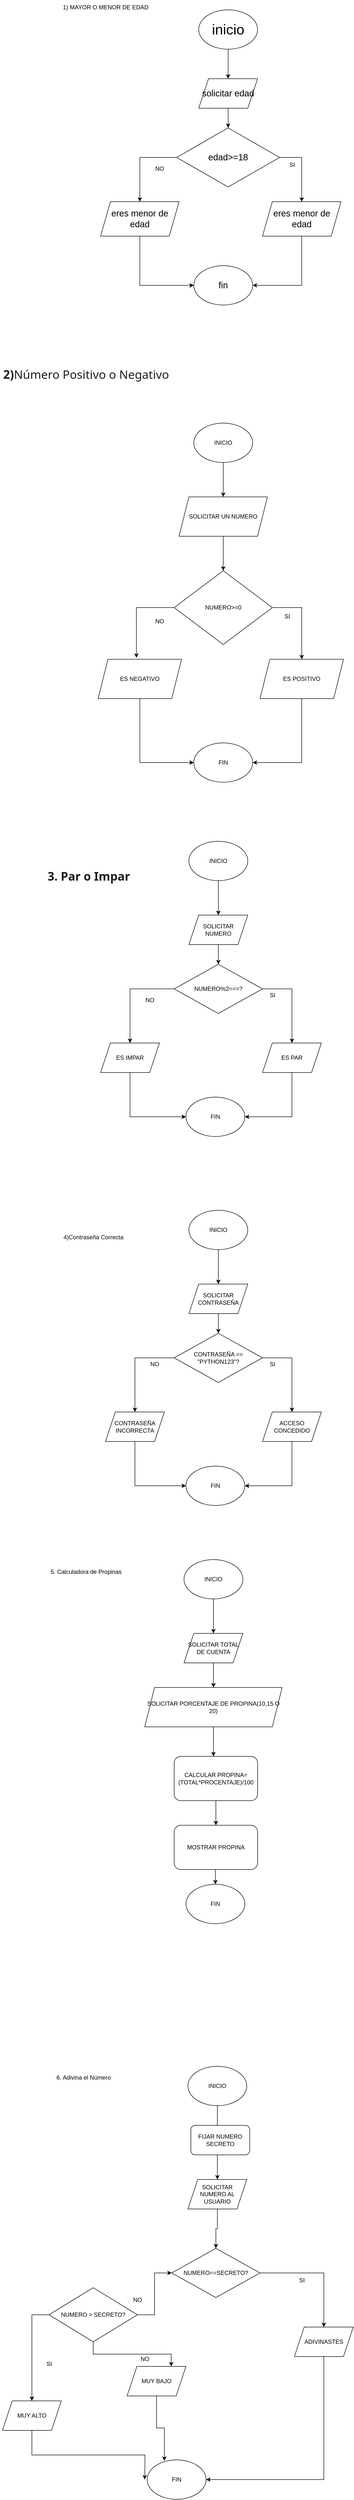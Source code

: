 <mxfile version="26.2.14">
  <diagram name="Página-1" id="weQ07fwS_ckc1P7WR3N9">
    <mxGraphModel dx="1537" dy="793" grid="1" gridSize="10" guides="1" tooltips="1" connect="1" arrows="1" fold="1" page="1" pageScale="1" pageWidth="827" pageHeight="1169" math="0" shadow="0">
      <root>
        <mxCell id="0" />
        <mxCell id="1" parent="0" />
        <mxCell id="2B0hfktGACySdo1leKU8-14" style="edgeStyle=orthogonalEdgeStyle;rounded=0;orthogonalLoop=1;jettySize=auto;html=1;exitX=0.5;exitY=1;exitDx=0;exitDy=0;" edge="1" parent="1" source="2B0hfktGACySdo1leKU8-4" target="2B0hfktGACySdo1leKU8-5">
          <mxGeometry relative="1" as="geometry" />
        </mxCell>
        <mxCell id="2B0hfktGACySdo1leKU8-4" value="&lt;font style=&quot;font-size: 29px;&quot;&gt;inicio&lt;/font&gt;" style="ellipse;whiteSpace=wrap;html=1;" vertex="1" parent="1">
          <mxGeometry x="320" y="90" width="120" height="80" as="geometry" />
        </mxCell>
        <mxCell id="2B0hfktGACySdo1leKU8-13" style="edgeStyle=orthogonalEdgeStyle;rounded=0;orthogonalLoop=1;jettySize=auto;html=1;exitX=0.5;exitY=1;exitDx=0;exitDy=0;entryX=0.5;entryY=0;entryDx=0;entryDy=0;" edge="1" parent="1" source="2B0hfktGACySdo1leKU8-5" target="2B0hfktGACySdo1leKU8-6">
          <mxGeometry relative="1" as="geometry" />
        </mxCell>
        <mxCell id="2B0hfktGACySdo1leKU8-5" value="&lt;font style=&quot;font-size: 18px;&quot;&gt;solicitar edad&lt;/font&gt;" style="shape=parallelogram;perimeter=parallelogramPerimeter;whiteSpace=wrap;html=1;fixedSize=1;" vertex="1" parent="1">
          <mxGeometry x="320" y="230" width="120" height="60" as="geometry" />
        </mxCell>
        <mxCell id="2B0hfktGACySdo1leKU8-11" style="edgeStyle=orthogonalEdgeStyle;rounded=0;orthogonalLoop=1;jettySize=auto;html=1;exitX=0;exitY=0.5;exitDx=0;exitDy=0;" edge="1" parent="1" source="2B0hfktGACySdo1leKU8-6" target="2B0hfktGACySdo1leKU8-7">
          <mxGeometry relative="1" as="geometry" />
        </mxCell>
        <mxCell id="2B0hfktGACySdo1leKU8-12" style="edgeStyle=orthogonalEdgeStyle;rounded=0;orthogonalLoop=1;jettySize=auto;html=1;exitX=1;exitY=0.5;exitDx=0;exitDy=0;entryX=0.5;entryY=0;entryDx=0;entryDy=0;" edge="1" parent="1" source="2B0hfktGACySdo1leKU8-6" target="2B0hfktGACySdo1leKU8-8">
          <mxGeometry relative="1" as="geometry" />
        </mxCell>
        <mxCell id="2B0hfktGACySdo1leKU8-6" value="&lt;font style=&quot;font-size: 18px;&quot;&gt;edad&amp;gt;=18&lt;/font&gt;" style="rhombus;whiteSpace=wrap;html=1;" vertex="1" parent="1">
          <mxGeometry x="275" y="330" width="210" height="120" as="geometry" />
        </mxCell>
        <mxCell id="2B0hfktGACySdo1leKU8-15" style="edgeStyle=orthogonalEdgeStyle;rounded=0;orthogonalLoop=1;jettySize=auto;html=1;exitX=0.5;exitY=1;exitDx=0;exitDy=0;entryX=0;entryY=0.5;entryDx=0;entryDy=0;" edge="1" parent="1" source="2B0hfktGACySdo1leKU8-7" target="2B0hfktGACySdo1leKU8-9">
          <mxGeometry relative="1" as="geometry" />
        </mxCell>
        <mxCell id="2B0hfktGACySdo1leKU8-7" value="&lt;font style=&quot;font-size: 18px;&quot;&gt;eres menor de edad&lt;/font&gt;" style="shape=parallelogram;perimeter=parallelogramPerimeter;whiteSpace=wrap;html=1;fixedSize=1;" vertex="1" parent="1">
          <mxGeometry x="120" y="480" width="160" height="70" as="geometry" />
        </mxCell>
        <mxCell id="2B0hfktGACySdo1leKU8-16" style="edgeStyle=orthogonalEdgeStyle;rounded=0;orthogonalLoop=1;jettySize=auto;html=1;exitX=0.5;exitY=1;exitDx=0;exitDy=0;entryX=1;entryY=0.5;entryDx=0;entryDy=0;" edge="1" parent="1" source="2B0hfktGACySdo1leKU8-8" target="2B0hfktGACySdo1leKU8-9">
          <mxGeometry relative="1" as="geometry" />
        </mxCell>
        <mxCell id="2B0hfktGACySdo1leKU8-8" value="&lt;font style=&quot;font-size: 18px;&quot;&gt;eres menor de edad&lt;/font&gt;" style="shape=parallelogram;perimeter=parallelogramPerimeter;whiteSpace=wrap;html=1;fixedSize=1;" vertex="1" parent="1">
          <mxGeometry x="450" y="480" width="160" height="70" as="geometry" />
        </mxCell>
        <mxCell id="2B0hfktGACySdo1leKU8-9" value="&lt;font style=&quot;font-size: 18px;&quot;&gt;fin&lt;/font&gt;" style="ellipse;whiteSpace=wrap;html=1;" vertex="1" parent="1">
          <mxGeometry x="310" y="610" width="120" height="80" as="geometry" />
        </mxCell>
        <mxCell id="2B0hfktGACySdo1leKU8-17" value="NO" style="text;html=1;align=center;verticalAlign=middle;resizable=0;points=[];autosize=1;strokeColor=none;fillColor=none;" vertex="1" parent="1">
          <mxGeometry x="220" y="398" width="40" height="30" as="geometry" />
        </mxCell>
        <mxCell id="2B0hfktGACySdo1leKU8-18" value="SI" style="text;html=1;align=center;verticalAlign=middle;resizable=0;points=[];autosize=1;strokeColor=none;fillColor=none;" vertex="1" parent="1">
          <mxGeometry x="495" y="390" width="30" height="30" as="geometry" />
        </mxCell>
        <mxCell id="2B0hfktGACySdo1leKU8-19" value="1) MAYOR O MENOR DE EDAD" style="text;html=1;align=center;verticalAlign=middle;resizable=0;points=[];autosize=1;strokeColor=none;fillColor=none;" vertex="1" parent="1">
          <mxGeometry x="30" y="70" width="200" height="30" as="geometry" />
        </mxCell>
        <mxCell id="2B0hfktGACySdo1leKU8-22" value="&lt;h3 style=&quot;box-sizing: border-box; color: rgb(28, 30, 33); font-family: system-ui, -apple-system, &amp;quot;Segoe UI&amp;quot;, Roboto, Ubuntu, Cantarell, &amp;quot;Noto Sans&amp;quot;, sans-serif, BlinkMacSystemFont, &amp;quot;Segoe UI&amp;quot;, Helvetica, Arial, sans-serif, &amp;quot;Apple Color Emoji&amp;quot;, &amp;quot;Segoe UI Emoji&amp;quot;, &amp;quot;Segoe UI Symbol&amp;quot;; line-height: 1.25; margin: 30px 0px 20px; font-size: 24px; scroll-margin-top: 68px; --ifm-h3-font-size: 1.5rem; text-align: start; text-wrap-mode: wrap;&quot; id=&quot;2-número-positivo-o-negativo&quot; class=&quot;anchor anchorWithStickyNavbar_LWe7&quot;&gt;2)&lt;span style=&quot;color: light-dark(rgb(28, 30, 33), rgb(210, 212, 214)); background-color: transparent; font-weight: normal;&quot;&gt;Número Positivo o Negativo&lt;/span&gt;&lt;/h3&gt;" style="text;html=1;align=center;verticalAlign=middle;resizable=0;points=[];autosize=1;strokeColor=none;fillColor=none;" vertex="1" parent="1">
          <mxGeometry x="-85" y="780" width="350" height="90" as="geometry" />
        </mxCell>
        <mxCell id="2B0hfktGACySdo1leKU8-29" style="edgeStyle=orthogonalEdgeStyle;rounded=0;orthogonalLoop=1;jettySize=auto;html=1;exitX=0.5;exitY=1;exitDx=0;exitDy=0;" edge="1" parent="1" source="2B0hfktGACySdo1leKU8-23" target="2B0hfktGACySdo1leKU8-24">
          <mxGeometry relative="1" as="geometry" />
        </mxCell>
        <mxCell id="2B0hfktGACySdo1leKU8-23" value="INICIO" style="ellipse;whiteSpace=wrap;html=1;" vertex="1" parent="1">
          <mxGeometry x="310" y="930" width="120" height="80" as="geometry" />
        </mxCell>
        <mxCell id="2B0hfktGACySdo1leKU8-30" style="edgeStyle=orthogonalEdgeStyle;rounded=0;orthogonalLoop=1;jettySize=auto;html=1;exitX=0.5;exitY=1;exitDx=0;exitDy=0;entryX=0.5;entryY=0;entryDx=0;entryDy=0;" edge="1" parent="1" source="2B0hfktGACySdo1leKU8-24" target="2B0hfktGACySdo1leKU8-25">
          <mxGeometry relative="1" as="geometry" />
        </mxCell>
        <mxCell id="2B0hfktGACySdo1leKU8-24" value="SOLICITAR UN NUMERO" style="shape=parallelogram;perimeter=parallelogramPerimeter;whiteSpace=wrap;html=1;fixedSize=1;" vertex="1" parent="1">
          <mxGeometry x="280" y="1080" width="180" height="80" as="geometry" />
        </mxCell>
        <mxCell id="2B0hfktGACySdo1leKU8-32" style="edgeStyle=orthogonalEdgeStyle;rounded=0;orthogonalLoop=1;jettySize=auto;html=1;exitX=1;exitY=0.5;exitDx=0;exitDy=0;entryX=0.5;entryY=0;entryDx=0;entryDy=0;" edge="1" parent="1" source="2B0hfktGACySdo1leKU8-25" target="2B0hfktGACySdo1leKU8-27">
          <mxGeometry relative="1" as="geometry" />
        </mxCell>
        <mxCell id="2B0hfktGACySdo1leKU8-25" value="NUMERO&amp;gt;=0" style="rhombus;whiteSpace=wrap;html=1;" vertex="1" parent="1">
          <mxGeometry x="270" y="1230" width="200" height="150" as="geometry" />
        </mxCell>
        <mxCell id="2B0hfktGACySdo1leKU8-33" style="edgeStyle=orthogonalEdgeStyle;rounded=0;orthogonalLoop=1;jettySize=auto;html=1;exitX=0.5;exitY=1;exitDx=0;exitDy=0;entryX=0;entryY=0.5;entryDx=0;entryDy=0;" edge="1" parent="1" source="2B0hfktGACySdo1leKU8-26" target="2B0hfktGACySdo1leKU8-28">
          <mxGeometry relative="1" as="geometry" />
        </mxCell>
        <mxCell id="2B0hfktGACySdo1leKU8-26" value="ES NEGATIVO" style="shape=parallelogram;perimeter=parallelogramPerimeter;whiteSpace=wrap;html=1;fixedSize=1;" vertex="1" parent="1">
          <mxGeometry x="115" y="1410" width="170" height="80" as="geometry" />
        </mxCell>
        <mxCell id="2B0hfktGACySdo1leKU8-34" style="edgeStyle=orthogonalEdgeStyle;rounded=0;orthogonalLoop=1;jettySize=auto;html=1;exitX=0.5;exitY=1;exitDx=0;exitDy=0;entryX=1;entryY=0.5;entryDx=0;entryDy=0;" edge="1" parent="1" source="2B0hfktGACySdo1leKU8-27" target="2B0hfktGACySdo1leKU8-28">
          <mxGeometry relative="1" as="geometry" />
        </mxCell>
        <mxCell id="2B0hfktGACySdo1leKU8-27" value="ES POSITIVO" style="shape=parallelogram;perimeter=parallelogramPerimeter;whiteSpace=wrap;html=1;fixedSize=1;" vertex="1" parent="1">
          <mxGeometry x="445" y="1410" width="170" height="80" as="geometry" />
        </mxCell>
        <mxCell id="2B0hfktGACySdo1leKU8-28" value="FIN" style="ellipse;whiteSpace=wrap;html=1;" vertex="1" parent="1">
          <mxGeometry x="310" y="1580" width="120" height="80" as="geometry" />
        </mxCell>
        <mxCell id="2B0hfktGACySdo1leKU8-31" style="edgeStyle=orthogonalEdgeStyle;rounded=0;orthogonalLoop=1;jettySize=auto;html=1;exitX=0;exitY=0.5;exitDx=0;exitDy=0;entryX=0.459;entryY=-0.037;entryDx=0;entryDy=0;entryPerimeter=0;" edge="1" parent="1" source="2B0hfktGACySdo1leKU8-25" target="2B0hfktGACySdo1leKU8-26">
          <mxGeometry relative="1" as="geometry" />
        </mxCell>
        <mxCell id="2B0hfktGACySdo1leKU8-43" style="edgeStyle=orthogonalEdgeStyle;rounded=0;orthogonalLoop=1;jettySize=auto;html=1;exitX=0.5;exitY=1;exitDx=0;exitDy=0;entryX=0.5;entryY=0;entryDx=0;entryDy=0;" edge="1" parent="1" source="2B0hfktGACySdo1leKU8-35" target="2B0hfktGACySdo1leKU8-38">
          <mxGeometry relative="1" as="geometry" />
        </mxCell>
        <mxCell id="2B0hfktGACySdo1leKU8-35" value="INICIO" style="ellipse;whiteSpace=wrap;html=1;" vertex="1" parent="1">
          <mxGeometry x="300" y="1780" width="120" height="80" as="geometry" />
        </mxCell>
        <mxCell id="2B0hfktGACySdo1leKU8-36" value="&lt;h3 style=&quot;box-sizing: border-box; color: rgb(28, 30, 33); font-family: system-ui, -apple-system, &amp;quot;Segoe UI&amp;quot;, Roboto, Ubuntu, Cantarell, &amp;quot;Noto Sans&amp;quot;, sans-serif, BlinkMacSystemFont, &amp;quot;Segoe UI&amp;quot;, Helvetica, Arial, sans-serif, &amp;quot;Apple Color Emoji&amp;quot;, &amp;quot;Segoe UI Emoji&amp;quot;, &amp;quot;Segoe UI Symbol&amp;quot;; line-height: 1.25; margin: 30px 0px 20px; font-size: 24px; scroll-margin-top: 68px; --ifm-h3-font-size: 1.5rem; text-wrap-mode: wrap;&quot; id=&quot;3-par-o-impar&quot; class=&quot;anchor anchorWithStickyNavbar_LWe7&quot;&gt;3. Par o Impar&lt;a style=&quot;box-sizing: border-box; transition: opacity 0.2s; color: rgb(0, 122, 255); text-decoration-line: none; text-decoration-style: solid; text-decoration-color: rgb(0, 122, 255); opacity: 1; padding-left: 0.5rem; user-select: none;&quot; title=&quot;Direct link to 3. Par o Impar&quot; aria-label=&quot;Direct link to 3. Par o Impar&quot; class=&quot;hash-link&quot; href=&quot;https://learn.andrescortes.dev/docs/python/fundamentos/semana-1/dia-1/ejercicios#3-par-o-impar&quot;&gt;​&lt;/a&gt;&lt;/h3&gt;&lt;p style=&quot;box-sizing: border-box; margin: 0px 0px 20px; color: rgb(28, 30, 33); font-family: system-ui, -apple-system, &amp;quot;Segoe UI&amp;quot;, Roboto, Ubuntu, Cantarell, &amp;quot;Noto Sans&amp;quot;, sans-serif, BlinkMacSystemFont, &amp;quot;Segoe UI&amp;quot;, Helvetica, Arial, sans-serif, &amp;quot;Apple Color Emoji&amp;quot;, &amp;quot;Segoe UI Emoji&amp;quot;, &amp;quot;Segoe UI Symbol&amp;quot;; font-size: 16px; text-wrap-mode: wrap;&quot;&gt;&lt;br&gt;&lt;/p&gt;" style="text;html=1;align=left;verticalAlign=middle;resizable=0;points=[];autosize=1;strokeColor=none;fillColor=none;" vertex="1" parent="1">
          <mxGeometry x="10" y="1800" width="190" height="130" as="geometry" />
        </mxCell>
        <mxCell id="2B0hfktGACySdo1leKU8-44" style="edgeStyle=orthogonalEdgeStyle;rounded=0;orthogonalLoop=1;jettySize=auto;html=1;exitX=0.5;exitY=1;exitDx=0;exitDy=0;entryX=0.5;entryY=0;entryDx=0;entryDy=0;" edge="1" parent="1" source="2B0hfktGACySdo1leKU8-38" target="2B0hfktGACySdo1leKU8-39">
          <mxGeometry relative="1" as="geometry" />
        </mxCell>
        <mxCell id="2B0hfktGACySdo1leKU8-38" value="SOLICITAR NUMERO" style="shape=parallelogram;perimeter=parallelogramPerimeter;whiteSpace=wrap;html=1;fixedSize=1;" vertex="1" parent="1">
          <mxGeometry x="300" y="1930" width="120" height="60" as="geometry" />
        </mxCell>
        <mxCell id="2B0hfktGACySdo1leKU8-45" style="edgeStyle=orthogonalEdgeStyle;rounded=0;orthogonalLoop=1;jettySize=auto;html=1;exitX=0;exitY=0.5;exitDx=0;exitDy=0;entryX=0.5;entryY=0;entryDx=0;entryDy=0;" edge="1" parent="1" source="2B0hfktGACySdo1leKU8-39" target="2B0hfktGACySdo1leKU8-40">
          <mxGeometry relative="1" as="geometry" />
        </mxCell>
        <mxCell id="2B0hfktGACySdo1leKU8-46" style="edgeStyle=orthogonalEdgeStyle;rounded=0;orthogonalLoop=1;jettySize=auto;html=1;exitX=1;exitY=0.5;exitDx=0;exitDy=0;entryX=0.5;entryY=0;entryDx=0;entryDy=0;" edge="1" parent="1" source="2B0hfktGACySdo1leKU8-39" target="2B0hfktGACySdo1leKU8-41">
          <mxGeometry relative="1" as="geometry" />
        </mxCell>
        <mxCell id="2B0hfktGACySdo1leKU8-39" value="NUMERO%2===?" style="rhombus;whiteSpace=wrap;html=1;" vertex="1" parent="1">
          <mxGeometry x="270" y="2030" width="180" height="100" as="geometry" />
        </mxCell>
        <mxCell id="2B0hfktGACySdo1leKU8-47" style="edgeStyle=orthogonalEdgeStyle;rounded=0;orthogonalLoop=1;jettySize=auto;html=1;exitX=0.5;exitY=1;exitDx=0;exitDy=0;entryX=0;entryY=0.5;entryDx=0;entryDy=0;" edge="1" parent="1" source="2B0hfktGACySdo1leKU8-40" target="2B0hfktGACySdo1leKU8-42">
          <mxGeometry relative="1" as="geometry" />
        </mxCell>
        <mxCell id="2B0hfktGACySdo1leKU8-40" value="ES IMPAR" style="shape=parallelogram;perimeter=parallelogramPerimeter;whiteSpace=wrap;html=1;fixedSize=1;" vertex="1" parent="1">
          <mxGeometry x="120" y="2190" width="120" height="60" as="geometry" />
        </mxCell>
        <mxCell id="2B0hfktGACySdo1leKU8-48" style="edgeStyle=orthogonalEdgeStyle;rounded=0;orthogonalLoop=1;jettySize=auto;html=1;exitX=0.5;exitY=1;exitDx=0;exitDy=0;entryX=1;entryY=0.5;entryDx=0;entryDy=0;" edge="1" parent="1" source="2B0hfktGACySdo1leKU8-41" target="2B0hfktGACySdo1leKU8-42">
          <mxGeometry relative="1" as="geometry" />
        </mxCell>
        <mxCell id="2B0hfktGACySdo1leKU8-41" value="ES PAR" style="shape=parallelogram;perimeter=parallelogramPerimeter;whiteSpace=wrap;html=1;fixedSize=1;" vertex="1" parent="1">
          <mxGeometry x="450" y="2190" width="120" height="60" as="geometry" />
        </mxCell>
        <mxCell id="2B0hfktGACySdo1leKU8-42" value="FIN" style="ellipse;whiteSpace=wrap;html=1;" vertex="1" parent="1">
          <mxGeometry x="294" y="2300" width="120" height="80" as="geometry" />
        </mxCell>
        <mxCell id="2B0hfktGACySdo1leKU8-49" value="NO" style="text;html=1;align=center;verticalAlign=middle;resizable=0;points=[];autosize=1;strokeColor=none;fillColor=none;" vertex="1" parent="1">
          <mxGeometry x="200" y="2088" width="40" height="30" as="geometry" />
        </mxCell>
        <mxCell id="2B0hfktGACySdo1leKU8-50" value="SI" style="text;html=1;align=center;verticalAlign=middle;resizable=0;points=[];autosize=1;strokeColor=none;fillColor=none;" vertex="1" parent="1">
          <mxGeometry x="455" y="2078" width="30" height="30" as="geometry" />
        </mxCell>
        <mxCell id="2B0hfktGACySdo1leKU8-51" value="NO" style="text;html=1;align=center;verticalAlign=middle;resizable=0;points=[];autosize=1;strokeColor=none;fillColor=none;" vertex="1" parent="1">
          <mxGeometry x="220" y="1318" width="40" height="30" as="geometry" />
        </mxCell>
        <mxCell id="2B0hfktGACySdo1leKU8-52" value="SI" style="text;html=1;align=center;verticalAlign=middle;resizable=0;points=[];autosize=1;strokeColor=none;fillColor=none;" vertex="1" parent="1">
          <mxGeometry x="485" y="1308" width="30" height="30" as="geometry" />
        </mxCell>
        <mxCell id="2B0hfktGACySdo1leKU8-53" style="edgeStyle=orthogonalEdgeStyle;rounded=0;orthogonalLoop=1;jettySize=auto;html=1;exitX=0.5;exitY=1;exitDx=0;exitDy=0;entryX=0.5;entryY=0;entryDx=0;entryDy=0;" edge="1" source="2B0hfktGACySdo1leKU8-54" target="2B0hfktGACySdo1leKU8-56" parent="1">
          <mxGeometry relative="1" as="geometry" />
        </mxCell>
        <mxCell id="2B0hfktGACySdo1leKU8-54" value="INICIO" style="ellipse;whiteSpace=wrap;html=1;" vertex="1" parent="1">
          <mxGeometry x="300" y="2530" width="120" height="80" as="geometry" />
        </mxCell>
        <mxCell id="2B0hfktGACySdo1leKU8-55" style="edgeStyle=orthogonalEdgeStyle;rounded=0;orthogonalLoop=1;jettySize=auto;html=1;exitX=0.5;exitY=1;exitDx=0;exitDy=0;entryX=0.5;entryY=0;entryDx=0;entryDy=0;" edge="1" source="2B0hfktGACySdo1leKU8-56" target="2B0hfktGACySdo1leKU8-58" parent="1">
          <mxGeometry relative="1" as="geometry" />
        </mxCell>
        <mxCell id="2B0hfktGACySdo1leKU8-56" value="SOLICITAR CONTRASEÑA" style="shape=parallelogram;perimeter=parallelogramPerimeter;whiteSpace=wrap;html=1;fixedSize=1;" vertex="1" parent="1">
          <mxGeometry x="300" y="2680" width="120" height="60" as="geometry" />
        </mxCell>
        <mxCell id="2B0hfktGACySdo1leKU8-57" style="edgeStyle=orthogonalEdgeStyle;rounded=0;orthogonalLoop=1;jettySize=auto;html=1;exitX=1;exitY=0.5;exitDx=0;exitDy=0;entryX=0.5;entryY=0;entryDx=0;entryDy=0;" edge="1" source="2B0hfktGACySdo1leKU8-58" target="2B0hfktGACySdo1leKU8-60" parent="1">
          <mxGeometry relative="1" as="geometry" />
        </mxCell>
        <mxCell id="2B0hfktGACySdo1leKU8-64" style="edgeStyle=orthogonalEdgeStyle;rounded=0;orthogonalLoop=1;jettySize=auto;html=1;exitX=0;exitY=0.5;exitDx=0;exitDy=0;" edge="1" parent="1" source="2B0hfktGACySdo1leKU8-58" target="2B0hfktGACySdo1leKU8-63">
          <mxGeometry relative="1" as="geometry" />
        </mxCell>
        <mxCell id="2B0hfktGACySdo1leKU8-58" value="CONTRASEÑA == &quot;PYTHON123&quot;?" style="rhombus;whiteSpace=wrap;html=1;" vertex="1" parent="1">
          <mxGeometry x="270" y="2780" width="180" height="100" as="geometry" />
        </mxCell>
        <mxCell id="2B0hfktGACySdo1leKU8-59" style="edgeStyle=orthogonalEdgeStyle;rounded=0;orthogonalLoop=1;jettySize=auto;html=1;exitX=0.5;exitY=1;exitDx=0;exitDy=0;entryX=1;entryY=0.5;entryDx=0;entryDy=0;" edge="1" source="2B0hfktGACySdo1leKU8-60" target="2B0hfktGACySdo1leKU8-61" parent="1">
          <mxGeometry relative="1" as="geometry" />
        </mxCell>
        <mxCell id="2B0hfktGACySdo1leKU8-60" value="ACCESO CONCEDIDO" style="shape=parallelogram;perimeter=parallelogramPerimeter;whiteSpace=wrap;html=1;fixedSize=1;" vertex="1" parent="1">
          <mxGeometry x="450" y="2940" width="120" height="60" as="geometry" />
        </mxCell>
        <mxCell id="2B0hfktGACySdo1leKU8-61" value="FIN" style="ellipse;whiteSpace=wrap;html=1;" vertex="1" parent="1">
          <mxGeometry x="294" y="3050" width="120" height="80" as="geometry" />
        </mxCell>
        <mxCell id="2B0hfktGACySdo1leKU8-62" value="SI" style="text;html=1;align=center;verticalAlign=middle;resizable=0;points=[];autosize=1;strokeColor=none;fillColor=none;" vertex="1" parent="1">
          <mxGeometry x="455" y="2828" width="30" height="30" as="geometry" />
        </mxCell>
        <mxCell id="2B0hfktGACySdo1leKU8-66" style="edgeStyle=orthogonalEdgeStyle;rounded=0;orthogonalLoop=1;jettySize=auto;html=1;exitX=0.5;exitY=1;exitDx=0;exitDy=0;entryX=0;entryY=0.5;entryDx=0;entryDy=0;" edge="1" parent="1" source="2B0hfktGACySdo1leKU8-63" target="2B0hfktGACySdo1leKU8-61">
          <mxGeometry relative="1" as="geometry" />
        </mxCell>
        <mxCell id="2B0hfktGACySdo1leKU8-63" value="CONTRASEÑA INCORRECTA" style="shape=parallelogram;perimeter=parallelogramPerimeter;whiteSpace=wrap;html=1;fixedSize=1;" vertex="1" parent="1">
          <mxGeometry x="130" y="2940" width="120" height="60" as="geometry" />
        </mxCell>
        <mxCell id="2B0hfktGACySdo1leKU8-65" value="NO" style="text;html=1;align=center;verticalAlign=middle;resizable=0;points=[];autosize=1;strokeColor=none;fillColor=none;" vertex="1" parent="1">
          <mxGeometry x="210" y="2828" width="40" height="30" as="geometry" />
        </mxCell>
        <mxCell id="2B0hfktGACySdo1leKU8-67" style="edgeStyle=orthogonalEdgeStyle;rounded=0;orthogonalLoop=1;jettySize=auto;html=1;exitX=0.5;exitY=1;exitDx=0;exitDy=0;entryX=0.5;entryY=0;entryDx=0;entryDy=0;" edge="1" source="2B0hfktGACySdo1leKU8-68" target="2B0hfktGACySdo1leKU8-70" parent="1">
          <mxGeometry relative="1" as="geometry" />
        </mxCell>
        <mxCell id="2B0hfktGACySdo1leKU8-68" value="INICIO" style="ellipse;whiteSpace=wrap;html=1;" vertex="1" parent="1">
          <mxGeometry x="290" y="3240" width="120" height="80" as="geometry" />
        </mxCell>
        <mxCell id="2B0hfktGACySdo1leKU8-69" style="edgeStyle=orthogonalEdgeStyle;rounded=0;orthogonalLoop=1;jettySize=auto;html=1;exitX=0.5;exitY=1;exitDx=0;exitDy=0;entryX=0.5;entryY=0;entryDx=0;entryDy=0;" edge="1" source="2B0hfktGACySdo1leKU8-112" parent="1">
          <mxGeometry relative="1" as="geometry">
            <mxPoint x="350" y="3640" as="targetPoint" />
          </mxGeometry>
        </mxCell>
        <mxCell id="2B0hfktGACySdo1leKU8-113" value="" style="edgeStyle=orthogonalEdgeStyle;rounded=0;orthogonalLoop=1;jettySize=auto;html=1;" edge="1" parent="1" source="2B0hfktGACySdo1leKU8-70" target="2B0hfktGACySdo1leKU8-112">
          <mxGeometry relative="1" as="geometry" />
        </mxCell>
        <mxCell id="2B0hfktGACySdo1leKU8-70" value="SOLICITAR TOTAL DE CUENTA" style="shape=parallelogram;perimeter=parallelogramPerimeter;whiteSpace=wrap;html=1;fixedSize=1;" vertex="1" parent="1">
          <mxGeometry x="290" y="3390" width="120" height="60" as="geometry" />
        </mxCell>
        <mxCell id="2B0hfktGACySdo1leKU8-96" style="edgeStyle=orthogonalEdgeStyle;rounded=0;orthogonalLoop=1;jettySize=auto;html=1;exitX=0.5;exitY=1;exitDx=0;exitDy=0;entryX=0.5;entryY=0;entryDx=0;entryDy=0;" edge="1" source="2B0hfktGACySdo1leKU8-97" target="2B0hfktGACySdo1leKU8-99" parent="1">
          <mxGeometry relative="1" as="geometry" />
        </mxCell>
        <mxCell id="2B0hfktGACySdo1leKU8-97" value="INICIO" style="ellipse;whiteSpace=wrap;html=1;" vertex="1" parent="1">
          <mxGeometry x="298" y="4270" width="120" height="80" as="geometry" />
        </mxCell>
        <mxCell id="2B0hfktGACySdo1leKU8-98" style="edgeStyle=orthogonalEdgeStyle;rounded=0;orthogonalLoop=1;jettySize=auto;html=1;exitX=0.5;exitY=1;exitDx=0;exitDy=0;entryX=0.5;entryY=0;entryDx=0;entryDy=0;" edge="1" source="2B0hfktGACySdo1leKU8-99" target="2B0hfktGACySdo1leKU8-102" parent="1">
          <mxGeometry relative="1" as="geometry" />
        </mxCell>
        <mxCell id="2B0hfktGACySdo1leKU8-99" value="SOLICITAR NUMERO AL USUARIO" style="shape=parallelogram;perimeter=parallelogramPerimeter;whiteSpace=wrap;html=1;fixedSize=1;" vertex="1" parent="1">
          <mxGeometry x="298" y="4500" width="120" height="60" as="geometry" />
        </mxCell>
        <mxCell id="2B0hfktGACySdo1leKU8-100" style="edgeStyle=orthogonalEdgeStyle;rounded=0;orthogonalLoop=1;jettySize=auto;html=1;exitX=1;exitY=0.5;exitDx=0;exitDy=0;entryX=0.5;entryY=0;entryDx=0;entryDy=0;" edge="1" source="2B0hfktGACySdo1leKU8-102" target="2B0hfktGACySdo1leKU8-104" parent="1">
          <mxGeometry relative="1" as="geometry" />
        </mxCell>
        <mxCell id="2B0hfktGACySdo1leKU8-102" value="NUMERO==SECRETO?" style="rhombus;whiteSpace=wrap;html=1;" vertex="1" parent="1">
          <mxGeometry x="265" y="4640" width="180" height="100" as="geometry" />
        </mxCell>
        <mxCell id="2B0hfktGACySdo1leKU8-103" style="edgeStyle=orthogonalEdgeStyle;rounded=0;orthogonalLoop=1;jettySize=auto;html=1;exitX=0.5;exitY=1;exitDx=0;exitDy=0;entryX=1;entryY=0.5;entryDx=0;entryDy=0;" edge="1" source="2B0hfktGACySdo1leKU8-104" target="2B0hfktGACySdo1leKU8-105" parent="1">
          <mxGeometry relative="1" as="geometry" />
        </mxCell>
        <mxCell id="2B0hfktGACySdo1leKU8-104" value="ADIVINASTES" style="shape=parallelogram;perimeter=parallelogramPerimeter;whiteSpace=wrap;html=1;fixedSize=1;" vertex="1" parent="1">
          <mxGeometry x="515" y="4800" width="120" height="60" as="geometry" />
        </mxCell>
        <mxCell id="2B0hfktGACySdo1leKU8-105" value="FIN" style="ellipse;whiteSpace=wrap;html=1;" vertex="1" parent="1">
          <mxGeometry x="215" y="5070" width="120" height="80" as="geometry" />
        </mxCell>
        <mxCell id="2B0hfktGACySdo1leKU8-106" value="SI" style="text;html=1;align=center;verticalAlign=middle;resizable=0;points=[];autosize=1;strokeColor=none;fillColor=none;" vertex="1" parent="1">
          <mxGeometry x="515" y="4690" width="30" height="30" as="geometry" />
        </mxCell>
        <mxCell id="2B0hfktGACySdo1leKU8-109" value="NO" style="text;html=1;align=center;verticalAlign=middle;resizable=0;points=[];autosize=1;strokeColor=none;fillColor=none;" vertex="1" parent="1">
          <mxGeometry x="175" y="4730" width="40" height="30" as="geometry" />
        </mxCell>
        <mxCell id="2B0hfktGACySdo1leKU8-110" value="4)Contraseña Correcta" style="text;html=1;align=center;verticalAlign=middle;resizable=0;points=[];autosize=1;strokeColor=none;fillColor=none;" vertex="1" parent="1">
          <mxGeometry x="30" y="2570" width="150" height="30" as="geometry" />
        </mxCell>
        <mxCell id="2B0hfktGACySdo1leKU8-111" value="5. Calculadora de Propinas" style="text;html=1;align=center;verticalAlign=middle;resizable=0;points=[];autosize=1;strokeColor=none;fillColor=none;" vertex="1" parent="1">
          <mxGeometry x="5" y="3250" width="170" height="30" as="geometry" />
        </mxCell>
        <mxCell id="2B0hfktGACySdo1leKU8-114" value="" style="edgeStyle=orthogonalEdgeStyle;rounded=0;orthogonalLoop=1;jettySize=auto;html=1;exitX=0.5;exitY=1;exitDx=0;exitDy=0;entryX=0.5;entryY=0;entryDx=0;entryDy=0;" edge="1" parent="1" source="2B0hfktGACySdo1leKU8-70" target="2B0hfktGACySdo1leKU8-112">
          <mxGeometry relative="1" as="geometry">
            <mxPoint x="350" y="3450" as="sourcePoint" />
            <mxPoint x="345" y="3590" as="targetPoint" />
          </mxGeometry>
        </mxCell>
        <mxCell id="2B0hfktGACySdo1leKU8-112" value="SOLICITAR PORCENTAJE DE PROPINA(10,15 O 20)" style="shape=parallelogram;perimeter=parallelogramPerimeter;whiteSpace=wrap;html=1;fixedSize=1;" vertex="1" parent="1">
          <mxGeometry x="210" y="3500" width="280" height="80" as="geometry" />
        </mxCell>
        <mxCell id="2B0hfktGACySdo1leKU8-118" style="edgeStyle=orthogonalEdgeStyle;rounded=0;orthogonalLoop=1;jettySize=auto;html=1;exitX=0.5;exitY=1;exitDx=0;exitDy=0;entryX=0.5;entryY=0;entryDx=0;entryDy=0;" edge="1" parent="1" source="2B0hfktGACySdo1leKU8-115" target="2B0hfktGACySdo1leKU8-116">
          <mxGeometry relative="1" as="geometry" />
        </mxCell>
        <mxCell id="2B0hfktGACySdo1leKU8-115" value="CALCULAR PROPINA=(TOTAL*PROCENTAJE)/100" style="rounded=1;whiteSpace=wrap;html=1;" vertex="1" parent="1">
          <mxGeometry x="270" y="3640" width="170" height="90" as="geometry" />
        </mxCell>
        <mxCell id="2B0hfktGACySdo1leKU8-119" style="edgeStyle=orthogonalEdgeStyle;rounded=0;orthogonalLoop=1;jettySize=auto;html=1;exitX=0.5;exitY=1;exitDx=0;exitDy=0;entryX=0.5;entryY=0;entryDx=0;entryDy=0;" edge="1" parent="1" source="2B0hfktGACySdo1leKU8-116" target="2B0hfktGACySdo1leKU8-117">
          <mxGeometry relative="1" as="geometry" />
        </mxCell>
        <mxCell id="2B0hfktGACySdo1leKU8-116" value="MOSTRAR PROPINA" style="rounded=1;whiteSpace=wrap;html=1;" vertex="1" parent="1">
          <mxGeometry x="270" y="3780" width="170" height="90" as="geometry" />
        </mxCell>
        <mxCell id="2B0hfktGACySdo1leKU8-117" value="FIN" style="ellipse;whiteSpace=wrap;html=1;" vertex="1" parent="1">
          <mxGeometry x="294" y="3900" width="120" height="80" as="geometry" />
        </mxCell>
        <mxCell id="2B0hfktGACySdo1leKU8-120" value="6. Adivina el Número" style="text;html=1;align=center;verticalAlign=middle;resizable=0;points=[];autosize=1;strokeColor=none;fillColor=none;" vertex="1" parent="1">
          <mxGeometry x="20" y="4278" width="130" height="30" as="geometry" />
        </mxCell>
        <mxCell id="2B0hfktGACySdo1leKU8-121" value="FIJAR NUMERO SECRETO" style="rounded=1;whiteSpace=wrap;html=1;" vertex="1" parent="1">
          <mxGeometry x="304" y="4390" width="120" height="60" as="geometry" />
        </mxCell>
        <mxCell id="2B0hfktGACySdo1leKU8-123" style="edgeStyle=orthogonalEdgeStyle;rounded=0;orthogonalLoop=1;jettySize=auto;html=1;exitX=1;exitY=0.5;exitDx=0;exitDy=0;entryX=0;entryY=0.5;entryDx=0;entryDy=0;" edge="1" parent="1" source="2B0hfktGACySdo1leKU8-122" target="2B0hfktGACySdo1leKU8-102">
          <mxGeometry relative="1" as="geometry" />
        </mxCell>
        <mxCell id="2B0hfktGACySdo1leKU8-128" style="edgeStyle=orthogonalEdgeStyle;rounded=0;orthogonalLoop=1;jettySize=auto;html=1;exitX=0;exitY=0.5;exitDx=0;exitDy=0;" edge="1" parent="1" source="2B0hfktGACySdo1leKU8-122" target="2B0hfktGACySdo1leKU8-124">
          <mxGeometry relative="1" as="geometry" />
        </mxCell>
        <mxCell id="2B0hfktGACySdo1leKU8-129" style="edgeStyle=orthogonalEdgeStyle;rounded=0;orthogonalLoop=1;jettySize=auto;html=1;exitX=0.5;exitY=1;exitDx=0;exitDy=0;entryX=0.75;entryY=0;entryDx=0;entryDy=0;" edge="1" parent="1" source="2B0hfktGACySdo1leKU8-122" target="2B0hfktGACySdo1leKU8-125">
          <mxGeometry relative="1" as="geometry" />
        </mxCell>
        <mxCell id="2B0hfktGACySdo1leKU8-122" value="NUMERO &amp;gt; SECRETO?" style="rhombus;whiteSpace=wrap;html=1;" vertex="1" parent="1">
          <mxGeometry x="15" y="4720" width="180" height="110" as="geometry" />
        </mxCell>
        <mxCell id="2B0hfktGACySdo1leKU8-130" style="edgeStyle=orthogonalEdgeStyle;rounded=0;orthogonalLoop=1;jettySize=auto;html=1;exitX=0.5;exitY=1;exitDx=0;exitDy=0;" edge="1" parent="1" source="2B0hfktGACySdo1leKU8-124">
          <mxGeometry relative="1" as="geometry">
            <mxPoint x="210" y="5110" as="targetPoint" />
          </mxGeometry>
        </mxCell>
        <mxCell id="2B0hfktGACySdo1leKU8-124" value="MUY ALTO" style="shape=parallelogram;perimeter=parallelogramPerimeter;whiteSpace=wrap;html=1;fixedSize=1;" vertex="1" parent="1">
          <mxGeometry x="-80" y="4950" width="120" height="60" as="geometry" />
        </mxCell>
        <mxCell id="2B0hfktGACySdo1leKU8-125" value="MUY BAJO" style="shape=parallelogram;perimeter=parallelogramPerimeter;whiteSpace=wrap;html=1;fixedSize=1;" vertex="1" parent="1">
          <mxGeometry x="174" y="4880" width="120" height="60" as="geometry" />
        </mxCell>
        <mxCell id="2B0hfktGACySdo1leKU8-126" value="NO" style="text;html=1;align=center;verticalAlign=middle;resizable=0;points=[];autosize=1;strokeColor=none;fillColor=none;" vertex="1" parent="1">
          <mxGeometry x="190" y="4850" width="40" height="30" as="geometry" />
        </mxCell>
        <mxCell id="2B0hfktGACySdo1leKU8-127" value="SI" style="text;html=1;align=center;verticalAlign=middle;resizable=0;points=[];autosize=1;strokeColor=none;fillColor=none;" vertex="1" parent="1">
          <mxGeometry y="4860" width="30" height="30" as="geometry" />
        </mxCell>
        <mxCell id="2B0hfktGACySdo1leKU8-131" style="edgeStyle=orthogonalEdgeStyle;rounded=0;orthogonalLoop=1;jettySize=auto;html=1;exitX=0.5;exitY=1;exitDx=0;exitDy=0;entryX=0.292;entryY=0.025;entryDx=0;entryDy=0;entryPerimeter=0;" edge="1" parent="1" source="2B0hfktGACySdo1leKU8-125" target="2B0hfktGACySdo1leKU8-105">
          <mxGeometry relative="1" as="geometry" />
        </mxCell>
      </root>
    </mxGraphModel>
  </diagram>
</mxfile>
